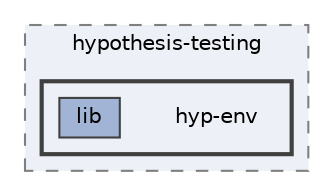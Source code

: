 digraph "/home/jam/Research/IRES-2025/dev/src/llm-scripts/testing/hypothesis-testing/hyp-env"
{
 // LATEX_PDF_SIZE
  bgcolor="transparent";
  edge [fontname=Helvetica,fontsize=10,labelfontname=Helvetica,labelfontsize=10];
  node [fontname=Helvetica,fontsize=10,shape=box,height=0.2,width=0.4];
  compound=true
  subgraph clusterdir_c90555aa24febdaeb0b43db3ed65d5d9 {
    graph [ bgcolor="#edf0f7", pencolor="grey50", label="hypothesis-testing", fontname=Helvetica,fontsize=10 style="filled,dashed", URL="dir_c90555aa24febdaeb0b43db3ed65d5d9.html",tooltip=""]
  subgraph clusterdir_5d121c57859a2187a176663451f456b7 {
    graph [ bgcolor="#edf0f7", pencolor="grey25", label="", fontname=Helvetica,fontsize=10 style="filled,bold", URL="dir_5d121c57859a2187a176663451f456b7.html",tooltip=""]
    dir_5d121c57859a2187a176663451f456b7 [shape=plaintext, label="hyp-env"];
  dir_bd811e5d8688c3c2df683649a5255528 [label="lib", fillcolor="#a2b4d6", color="grey25", style="filled", URL="dir_bd811e5d8688c3c2df683649a5255528.html",tooltip=""];
  }
  }
}
